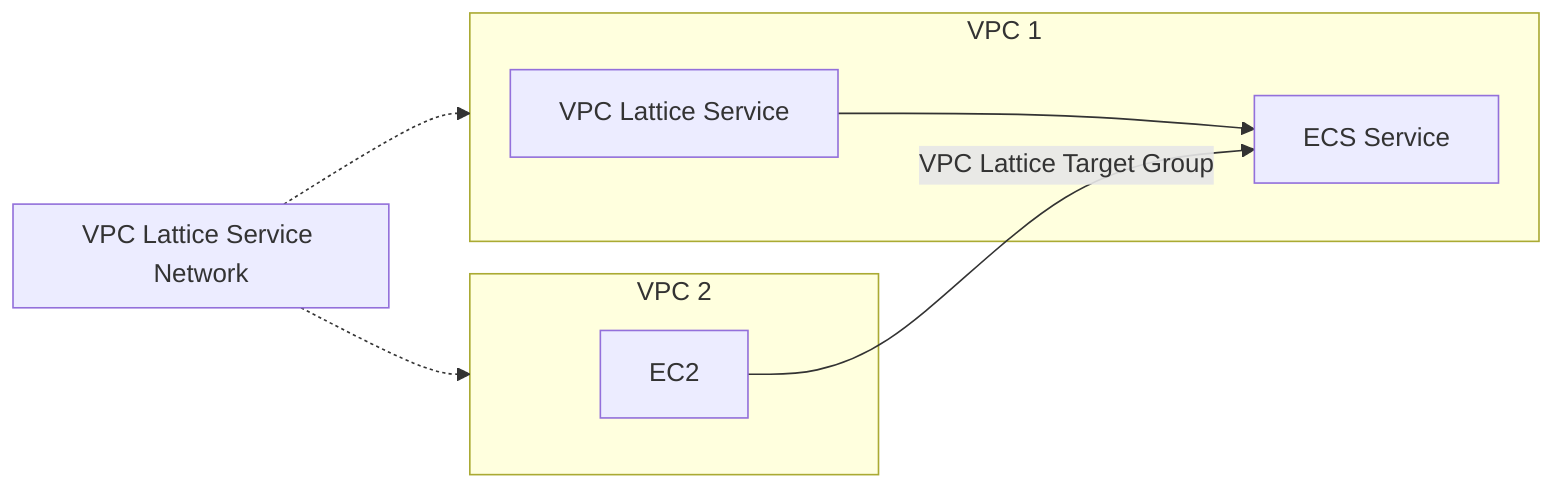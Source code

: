 graph LR
  subgraph VPC1 [VPC 1]
    VPC_Lattice_Service["VPC Lattice Service"]
    ECS_Service["ECS Service"]
    VPC_Lattice_Service --> ECS_Service
  end
  subgraph VPC2 [VPC 2]
    EC2["EC2"]
  end
  subgraph VPC_Lattice_Service_Network [VPC Lattice Service Network]
    direction TB
  end
  EC2 -->|VPC Lattice Target Group| ECS_Service
  VPC_Lattice_Service_Network -.-> VPC1
  VPC_Lattice_Service_Network -.-> VPC2